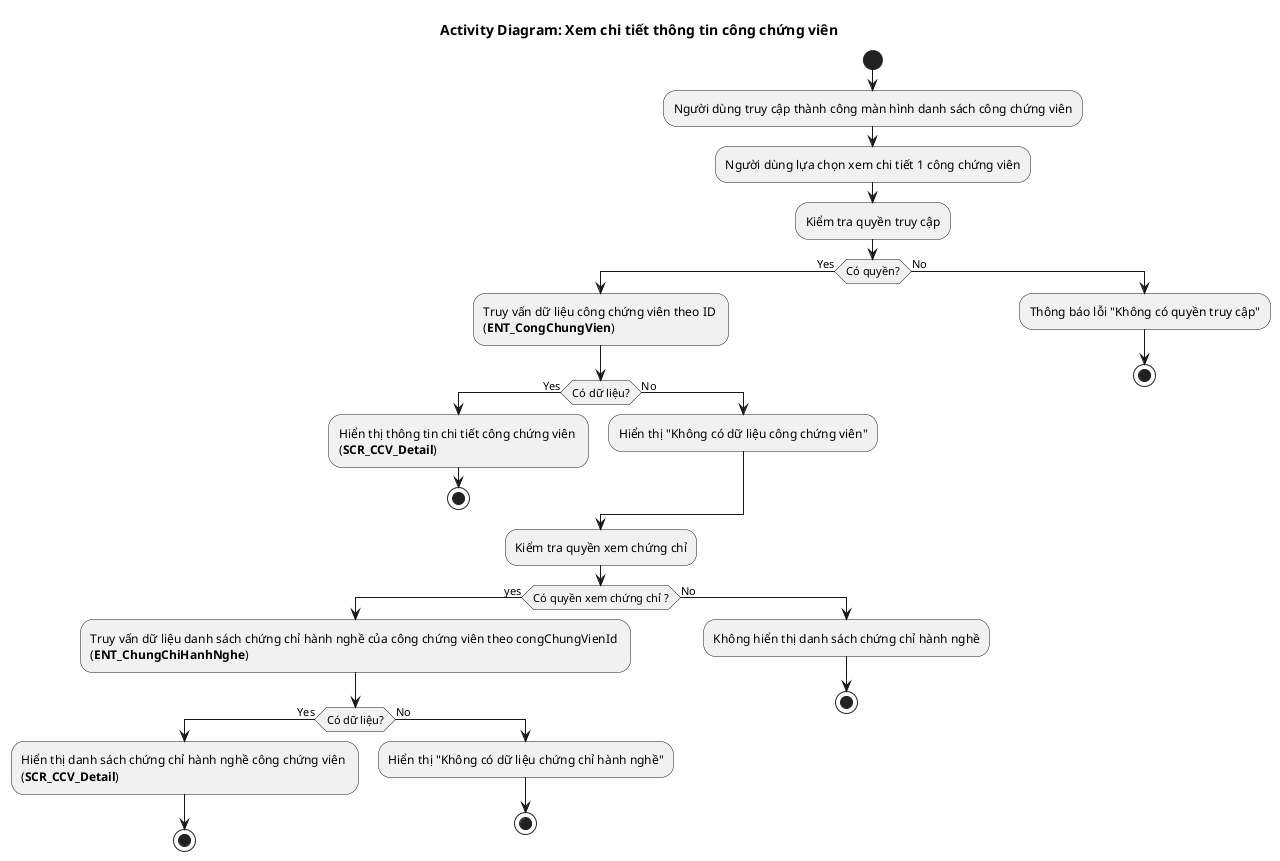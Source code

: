 @startuml AD_CCV_Detail
!pragma layout smetana
title Activity Diagram: Xem chi tiết thông tin công chứng viên

start
:Người dùng truy cập thành công màn hình danh sách công chứng viên;
:Người dùng lựa chọn xem chi tiết 1 công chứng viên;
:Kiểm tra quyền truy cập;
if (Có quyền?) then (Yes)
  :Truy vấn dữ liệu công chứng viên theo ID \n(**ENT_CongChungVien**);
  if (Có dữ liệu?) then (Yes)
    :Hiển thị thông tin chi tiết công chứng viên \n(**SCR_CCV_Detail**);
    stop
  else (No)
    :Hiển thị "Không có dữ liệu công chứng viên";
  endif
  :Kiểm tra quyền xem chứng chỉ;
  if (Có quyền xem chứng chỉ ?) then (yes)
  :Truy vấn dữ liệu danh sách chứng chỉ hành nghề của công chứng viên theo congChungVienId \n(**ENT_ChungChiHanhNghe**);
    if (Có dữ liệu?) then (Yes)
      :Hiển thị danh sách chứng chỉ hành nghề công chứng viên \n(**SCR_CCV_Detail**);
      stop
    else (No)
      :Hiển thị "Không có dữ liệu chứng chỉ hành nghề";
      stop
    endif  
  else (No)
    :Không hiển thị danh sách chứng chỉ hành nghề;
    stop
  endif
else (No)
  :Thông báo lỗi "Không có quyền truy cập";
  stop
endif
@enduml